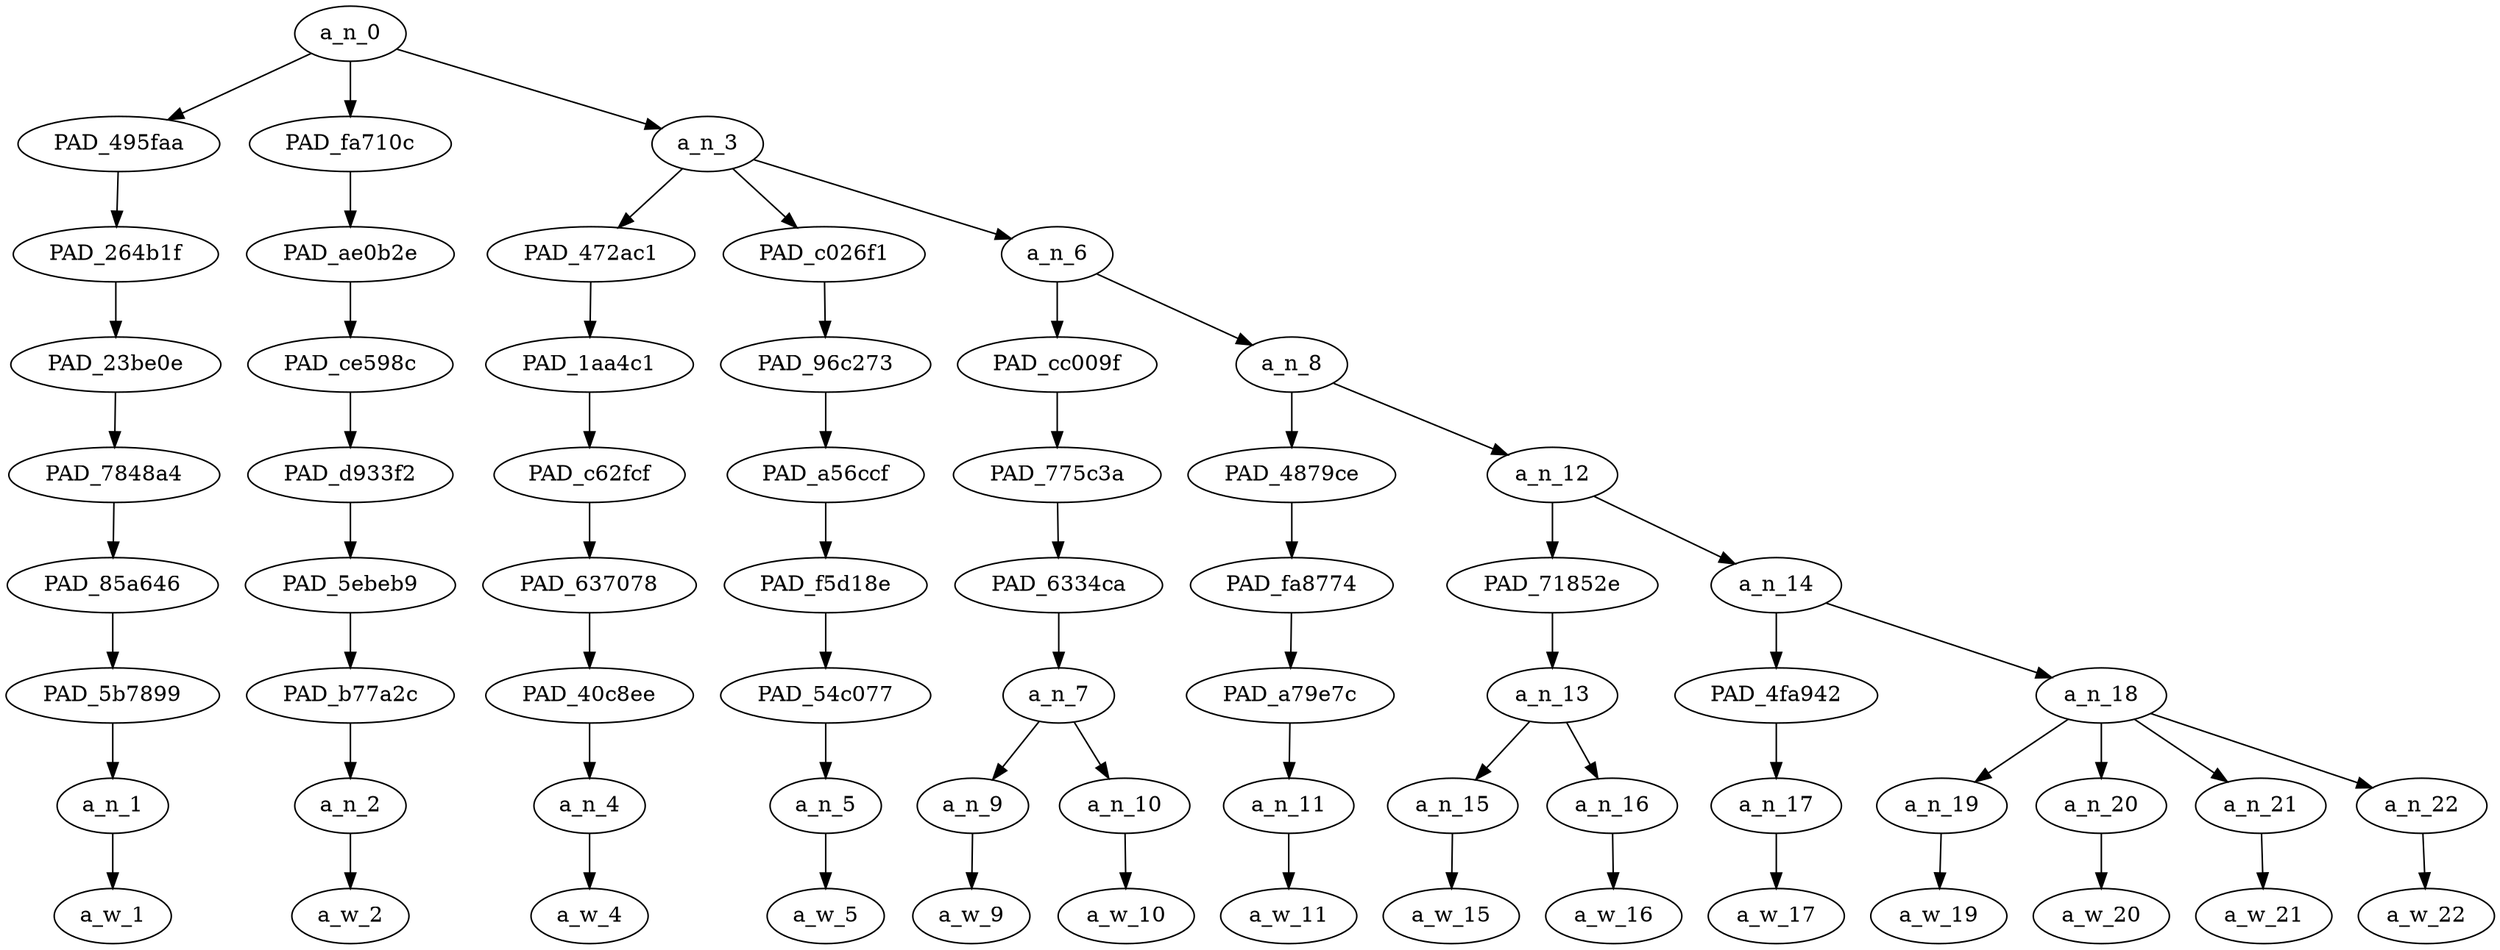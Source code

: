 strict digraph "" {
	a_n_0	[div_dir=1,
		index=0,
		level=8,
		pos="1.5520833333333333,8!",
		text_span="[0, 1, 2, 3, 4, 5, 6, 7, 8, 9, 10, 11, 12, 13]",
		value=0.99999998];
	PAD_495faa	[div_dir=1,
		index=0,
		level=7,
		pos="0.0,7!",
		text_span="[0]",
		value=0.04207256];
	a_n_0 -> PAD_495faa;
	PAD_fa710c	[div_dir=1,
		index=1,
		level=7,
		pos="1.0,7!",
		text_span="[1]",
		value=0.04781760];
	a_n_0 -> PAD_fa710c;
	a_n_3	[div_dir=1,
		index=2,
		level=7,
		pos="3.65625,7!",
		text_span="[2, 3, 4, 5, 6, 7, 8, 9, 10, 11, 12, 13]",
		value=0.90982655];
	a_n_0 -> a_n_3;
	PAD_264b1f	[div_dir=1,
		index=0,
		level=6,
		pos="0.0,6!",
		text_span="[0]",
		value=0.04207256];
	PAD_495faa -> PAD_264b1f;
	PAD_23be0e	[div_dir=1,
		index=0,
		level=5,
		pos="0.0,5!",
		text_span="[0]",
		value=0.04207256];
	PAD_264b1f -> PAD_23be0e;
	PAD_7848a4	[div_dir=1,
		index=0,
		level=4,
		pos="0.0,4!",
		text_span="[0]",
		value=0.04207256];
	PAD_23be0e -> PAD_7848a4;
	PAD_85a646	[div_dir=1,
		index=0,
		level=3,
		pos="0.0,3!",
		text_span="[0]",
		value=0.04207256];
	PAD_7848a4 -> PAD_85a646;
	PAD_5b7899	[div_dir=1,
		index=0,
		level=2,
		pos="0.0,2!",
		text_span="[0]",
		value=0.04207256];
	PAD_85a646 -> PAD_5b7899;
	a_n_1	[div_dir=1,
		index=0,
		level=1,
		pos="0.0,1!",
		text_span="[0]",
		value=0.04207256];
	PAD_5b7899 -> a_n_1;
	a_w_1	[div_dir=0,
		index=0,
		level=0,
		pos="0,0!",
		text_span="[0]",
		value=hi];
	a_n_1 -> a_w_1;
	PAD_ae0b2e	[div_dir=1,
		index=1,
		level=6,
		pos="1.0,6!",
		text_span="[1]",
		value=0.04781760];
	PAD_fa710c -> PAD_ae0b2e;
	PAD_ce598c	[div_dir=1,
		index=1,
		level=5,
		pos="1.0,5!",
		text_span="[1]",
		value=0.04781760];
	PAD_ae0b2e -> PAD_ce598c;
	PAD_d933f2	[div_dir=1,
		index=1,
		level=4,
		pos="1.0,4!",
		text_span="[1]",
		value=0.04781760];
	PAD_ce598c -> PAD_d933f2;
	PAD_5ebeb9	[div_dir=1,
		index=1,
		level=3,
		pos="1.0,3!",
		text_span="[1]",
		value=0.04781760];
	PAD_d933f2 -> PAD_5ebeb9;
	PAD_b77a2c	[div_dir=1,
		index=1,
		level=2,
		pos="1.0,2!",
		text_span="[1]",
		value=0.04781760];
	PAD_5ebeb9 -> PAD_b77a2c;
	a_n_2	[div_dir=1,
		index=1,
		level=1,
		pos="1.0,1!",
		text_span="[1]",
		value=0.04781760];
	PAD_b77a2c -> a_n_2;
	a_w_2	[div_dir=0,
		index=1,
		level=0,
		pos="1,0!",
		text_span="[1]",
		value=i];
	a_n_2 -> a_w_2;
	PAD_472ac1	[div_dir=-1,
		index=2,
		level=6,
		pos="2.0,6!",
		text_span="[2]",
		value=0.04208640];
	a_n_3 -> PAD_472ac1;
	PAD_c026f1	[div_dir=1,
		index=3,
		level=6,
		pos="3.0,6!",
		text_span="[3]",
		value=0.04021741];
	a_n_3 -> PAD_c026f1;
	a_n_6	[div_dir=1,
		index=4,
		level=6,
		pos="5.96875,6!",
		text_span="[4, 5, 6, 7, 8, 9, 10, 11, 12, 13]",
		value=0.82732638];
	a_n_3 -> a_n_6;
	PAD_1aa4c1	[div_dir=-1,
		index=2,
		level=5,
		pos="2.0,5!",
		text_span="[2]",
		value=0.04208640];
	PAD_472ac1 -> PAD_1aa4c1;
	PAD_c62fcf	[div_dir=-1,
		index=2,
		level=4,
		pos="2.0,4!",
		text_span="[2]",
		value=0.04208640];
	PAD_1aa4c1 -> PAD_c62fcf;
	PAD_637078	[div_dir=-1,
		index=2,
		level=3,
		pos="2.0,3!",
		text_span="[2]",
		value=0.04208640];
	PAD_c62fcf -> PAD_637078;
	PAD_40c8ee	[div_dir=-1,
		index=2,
		level=2,
		pos="2.0,2!",
		text_span="[2]",
		value=0.04208640];
	PAD_637078 -> PAD_40c8ee;
	a_n_4	[div_dir=-1,
		index=2,
		level=1,
		pos="2.0,1!",
		text_span="[2]",
		value=0.04208640];
	PAD_40c8ee -> a_n_4;
	a_w_4	[div_dir=0,
		index=2,
		level=0,
		pos="2,0!",
		text_span="[2]",
		value=am];
	a_n_4 -> a_w_4;
	PAD_96c273	[div_dir=1,
		index=3,
		level=5,
		pos="3.0,5!",
		text_span="[3]",
		value=0.04021741];
	PAD_c026f1 -> PAD_96c273;
	PAD_a56ccf	[div_dir=1,
		index=3,
		level=4,
		pos="3.0,4!",
		text_span="[3]",
		value=0.04021741];
	PAD_96c273 -> PAD_a56ccf;
	PAD_f5d18e	[div_dir=1,
		index=3,
		level=3,
		pos="3.0,3!",
		text_span="[3]",
		value=0.04021741];
	PAD_a56ccf -> PAD_f5d18e;
	PAD_54c077	[div_dir=1,
		index=3,
		level=2,
		pos="3.0,2!",
		text_span="[3]",
		value=0.04021741];
	PAD_f5d18e -> PAD_54c077;
	a_n_5	[div_dir=1,
		index=3,
		level=1,
		pos="3.0,1!",
		text_span="[3]",
		value=0.04021741];
	PAD_54c077 -> a_n_5;
	a_w_5	[div_dir=0,
		index=3,
		level=0,
		pos="3,0!",
		text_span="[3]",
		value=not];
	a_n_5 -> a_w_5;
	PAD_cc009f	[div_dir=1,
		index=4,
		level=5,
		pos="4.5,5!",
		text_span="[4, 5]",
		value=0.15615325];
	a_n_6 -> PAD_cc009f;
	a_n_8	[div_dir=1,
		index=5,
		level=5,
		pos="7.4375,5!",
		text_span="[6, 7, 8, 9, 10, 11, 12, 13]",
		value=0.67097528];
	a_n_6 -> a_n_8;
	PAD_775c3a	[div_dir=1,
		index=4,
		level=4,
		pos="4.5,4!",
		text_span="[4, 5]",
		value=0.15615325];
	PAD_cc009f -> PAD_775c3a;
	PAD_6334ca	[div_dir=1,
		index=4,
		level=3,
		pos="4.5,3!",
		text_span="[4, 5]",
		value=0.15615325];
	PAD_775c3a -> PAD_6334ca;
	a_n_7	[div_dir=1,
		index=4,
		level=2,
		pos="4.5,2!",
		text_span="[4, 5]",
		value=0.15615325];
	PAD_6334ca -> a_n_7;
	a_n_9	[div_dir=1,
		index=4,
		level=1,
		pos="4.0,1!",
		text_span="[4]",
		value=0.10982412];
	a_n_7 -> a_n_9;
	a_n_10	[div_dir=-1,
		index=5,
		level=1,
		pos="5.0,1!",
		text_span="[5]",
		value=0.04625152];
	a_n_7 -> a_n_10;
	a_w_9	[div_dir=0,
		index=4,
		level=0,
		pos="4,0!",
		text_span="[4]",
		value=yuri];
	a_n_9 -> a_w_9;
	a_w_10	[div_dir=0,
		index=5,
		level=0,
		pos="5,0!",
		text_span="[5]",
		value=one];
	a_n_10 -> a_w_10;
	PAD_4879ce	[div_dir=1,
		index=5,
		level=4,
		pos="6.0,4!",
		text_span="[6]",
		value=0.03536296];
	a_n_8 -> PAD_4879ce;
	a_n_12	[div_dir=1,
		index=6,
		level=4,
		pos="8.875,4!",
		text_span="[7, 8, 9, 10, 11, 12, 13]",
		value=0.63543019];
	a_n_8 -> a_n_12;
	PAD_fa8774	[div_dir=1,
		index=5,
		level=3,
		pos="6.0,3!",
		text_span="[6]",
		value=0.03536296];
	PAD_4879ce -> PAD_fa8774;
	PAD_a79e7c	[div_dir=1,
		index=5,
		level=2,
		pos="6.0,2!",
		text_span="[6]",
		value=0.03536296];
	PAD_fa8774 -> PAD_a79e7c;
	a_n_11	[div_dir=1,
		index=6,
		level=1,
		pos="6.0,1!",
		text_span="[6]",
		value=0.03536296];
	PAD_a79e7c -> a_n_11;
	a_w_11	[div_dir=0,
		index=6,
		level=0,
		pos="6,0!",
		text_span="[6]",
		value=of];
	a_n_11 -> a_w_11;
	PAD_71852e	[div_dir=1,
		index=6,
		level=3,
		pos="7.5,3!",
		text_span="[7, 8]",
		value=0.18392422];
	a_n_12 -> PAD_71852e;
	a_n_14	[div_dir=1,
		index=7,
		level=3,
		pos="10.25,3!",
		text_span="[9, 10, 11, 12, 13]",
		value=0.45133639];
	a_n_12 -> a_n_14;
	a_n_13	[div_dir=1,
		index=6,
		level=2,
		pos="7.5,2!",
		text_span="[7, 8]",
		value=0.18392422];
	PAD_71852e -> a_n_13;
	a_n_15	[div_dir=1,
		index=7,
		level=1,
		pos="7.0,1!",
		text_span="[7]",
		value=0.04159833];
	a_n_13 -> a_n_15;
	a_n_16	[div_dir=1,
		index=8,
		level=1,
		pos="8.0,1!",
		text_span="[8]",
		value=0.14209564];
	a_n_13 -> a_n_16;
	a_w_15	[div_dir=0,
		index=7,
		level=0,
		pos="7,0!",
		text_span="[7]",
		value=the];
	a_n_15 -> a_w_15;
	a_w_16	[div_dir=0,
		index=8,
		level=0,
		pos="8,0!",
		text_span="[8]",
		value=refugee];
	a_n_16 -> a_w_16;
	PAD_4fa942	[div_dir=1,
		index=7,
		level=2,
		pos="9.0,2!",
		text_span="[9]",
		value=0.04716736];
	a_n_14 -> PAD_4fa942;
	a_n_18	[div_dir=1,
		index=8,
		level=2,
		pos="11.5,2!",
		text_span="[10, 11, 12, 13]",
		value=0.40410036];
	a_n_14 -> a_n_18;
	a_n_17	[div_dir=1,
		index=9,
		level=1,
		pos="9.0,1!",
		text_span="[9]",
		value=0.04716736];
	PAD_4fa942 -> a_n_17;
	a_w_17	[div_dir=0,
		index=9,
		level=0,
		pos="9,0!",
		text_span="[9]",
		value=from];
	a_n_17 -> a_w_17;
	a_n_19	[div_dir=-1,
		index=10,
		level=1,
		pos="10.0,1!",
		text_span="[10]",
		value=0.11053408];
	a_n_18 -> a_n_19;
	a_n_20	[div_dir=-1,
		index=11,
		level=1,
		pos="11.0,1!",
		text_span="[11]",
		value=0.08733617];
	a_n_18 -> a_n_20;
	a_n_21	[div_dir=1,
		index=12,
		level=1,
		pos="12.0,1!",
		text_span="[12]",
		value=0.12706965];
	a_n_18 -> a_n_21;
	a_n_22	[div_dir=-1,
		index=13,
		level=1,
		pos="13.0,1!",
		text_span="[13]",
		value=0.07911105];
	a_n_18 -> a_n_22;
	a_w_19	[div_dir=0,
		index=10,
		level=0,
		pos="10,0!",
		text_span="[10]",
		value=twitter];
	a_n_19 -> a_w_19;
	a_w_20	[div_dir=0,
		index=11,
		level=0,
		pos="11,0!",
		text_span="[11]",
		value=hello];
	a_n_20 -> a_w_20;
	a_w_21	[div_dir=0,
		index=12,
		level=0,
		pos="12,0!",
		text_span="[12]",
		value=gab];
	a_n_21 -> a_w_21;
	a_w_22	[div_dir=0,
		index=13,
		level=0,
		pos="13,0!",
		text_span="[13]",
		value=ai];
	a_n_22 -> a_w_22;
}
